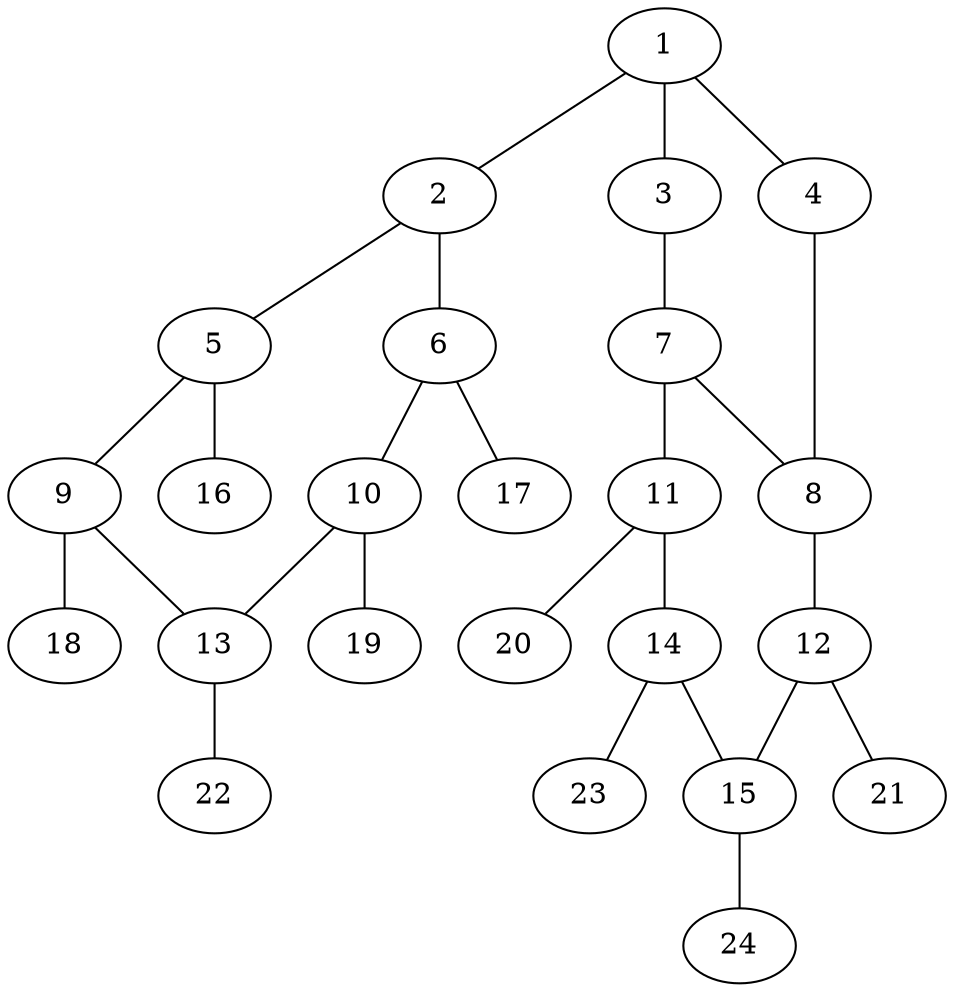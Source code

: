 graph molecule_925 {
	1	 [chem=C];
	2	 [chem=C];
	1 -- 2	 [valence=1];
	3	 [chem=N];
	1 -- 3	 [valence=2];
	4	 [chem=O];
	1 -- 4	 [valence=1];
	5	 [chem=C];
	2 -- 5	 [valence=2];
	6	 [chem=C];
	2 -- 6	 [valence=1];
	7	 [chem=C];
	3 -- 7	 [valence=1];
	8	 [chem=C];
	4 -- 8	 [valence=1];
	9	 [chem=C];
	5 -- 9	 [valence=1];
	16	 [chem=H];
	5 -- 16	 [valence=1];
	10	 [chem=C];
	6 -- 10	 [valence=2];
	17	 [chem=H];
	6 -- 17	 [valence=1];
	7 -- 8	 [valence=2];
	11	 [chem=C];
	7 -- 11	 [valence=1];
	12	 [chem=C];
	8 -- 12	 [valence=1];
	13	 [chem=C];
	9 -- 13	 [valence=2];
	18	 [chem=H];
	9 -- 18	 [valence=1];
	10 -- 13	 [valence=1];
	19	 [chem=H];
	10 -- 19	 [valence=1];
	14	 [chem=C];
	11 -- 14	 [valence=2];
	20	 [chem=H];
	11 -- 20	 [valence=1];
	15	 [chem=C];
	12 -- 15	 [valence=2];
	21	 [chem=H];
	12 -- 21	 [valence=1];
	22	 [chem=H];
	13 -- 22	 [valence=1];
	14 -- 15	 [valence=1];
	23	 [chem=H];
	14 -- 23	 [valence=1];
	24	 [chem=H];
	15 -- 24	 [valence=1];
}

